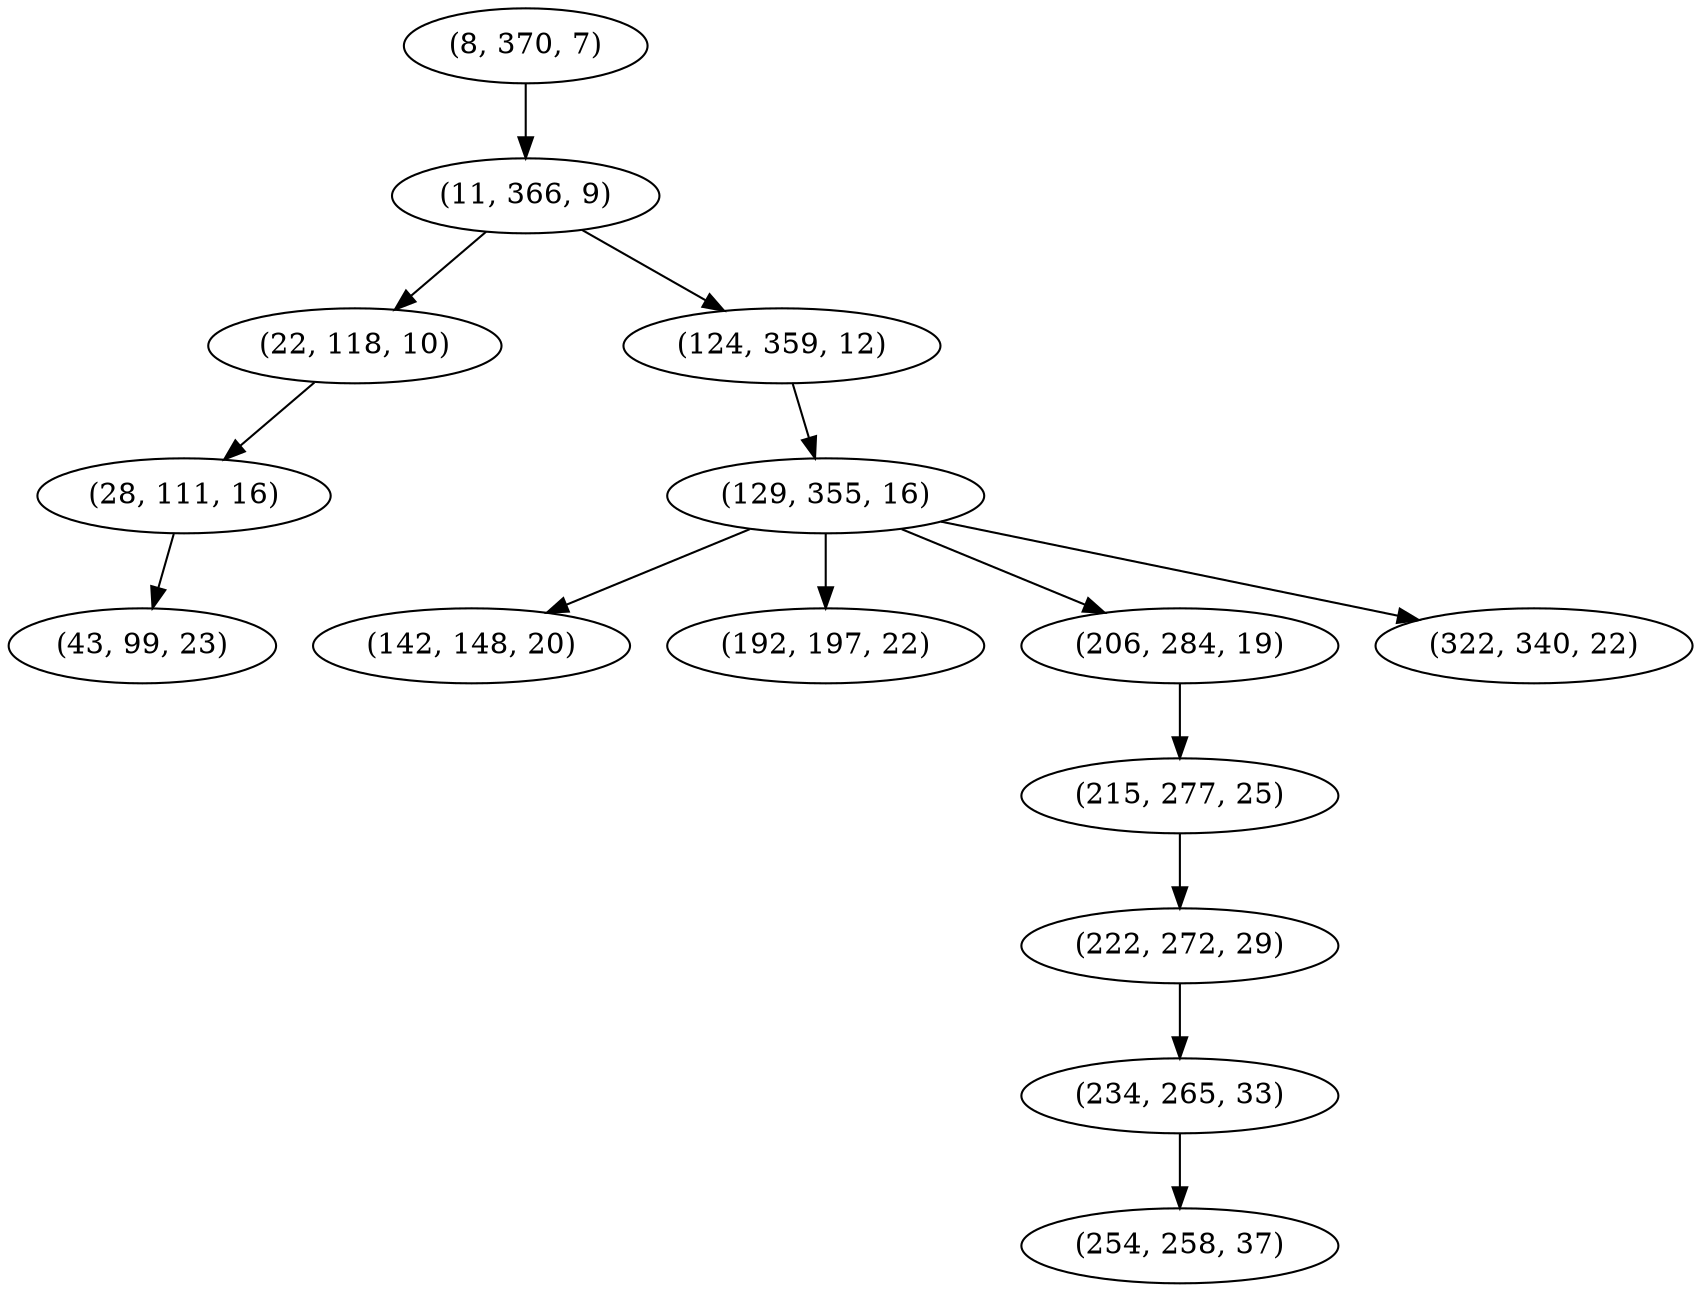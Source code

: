 digraph tree {
    "(8, 370, 7)";
    "(11, 366, 9)";
    "(22, 118, 10)";
    "(28, 111, 16)";
    "(43, 99, 23)";
    "(124, 359, 12)";
    "(129, 355, 16)";
    "(142, 148, 20)";
    "(192, 197, 22)";
    "(206, 284, 19)";
    "(215, 277, 25)";
    "(222, 272, 29)";
    "(234, 265, 33)";
    "(254, 258, 37)";
    "(322, 340, 22)";
    "(8, 370, 7)" -> "(11, 366, 9)";
    "(11, 366, 9)" -> "(22, 118, 10)";
    "(11, 366, 9)" -> "(124, 359, 12)";
    "(22, 118, 10)" -> "(28, 111, 16)";
    "(28, 111, 16)" -> "(43, 99, 23)";
    "(124, 359, 12)" -> "(129, 355, 16)";
    "(129, 355, 16)" -> "(142, 148, 20)";
    "(129, 355, 16)" -> "(192, 197, 22)";
    "(129, 355, 16)" -> "(206, 284, 19)";
    "(129, 355, 16)" -> "(322, 340, 22)";
    "(206, 284, 19)" -> "(215, 277, 25)";
    "(215, 277, 25)" -> "(222, 272, 29)";
    "(222, 272, 29)" -> "(234, 265, 33)";
    "(234, 265, 33)" -> "(254, 258, 37)";
}
